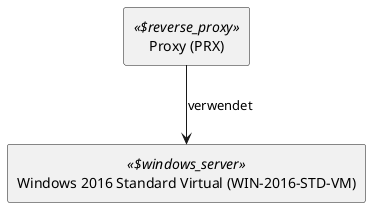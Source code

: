 @startuml
skinparam monochrome true
skinparam componentStyle uml2



show stereotype

rectangle Proxy__F___N_PRX__O_ as "Proxy (PRX)" <<$reverse_proxy>> {
}

rectangle Windows__F_2016__F_Standard__F_Virtual__F___N_WIN__S_2016__S_STD__S_VM__O_ as "Windows 2016 Standard Virtual (WIN-2016-STD-VM)" <<$windows_server>> {
}
Proxy__F___N_PRX__O_ -down-> Windows__F_2016__F_Standard__F_Virtual__F___N_WIN__S_2016__S_STD__S_VM__O_ : verwendet 

' Begin Protected Region [[layouting]]

' End Protected Region   [[layouting]]

@enduml
' Actifsource ID=[dc5bfacd-eaac-11e8-88d3-bfc6b992bdec,241e13a5-0e1a-11e9-8b4c-f9aec93d8b56,Hash]
